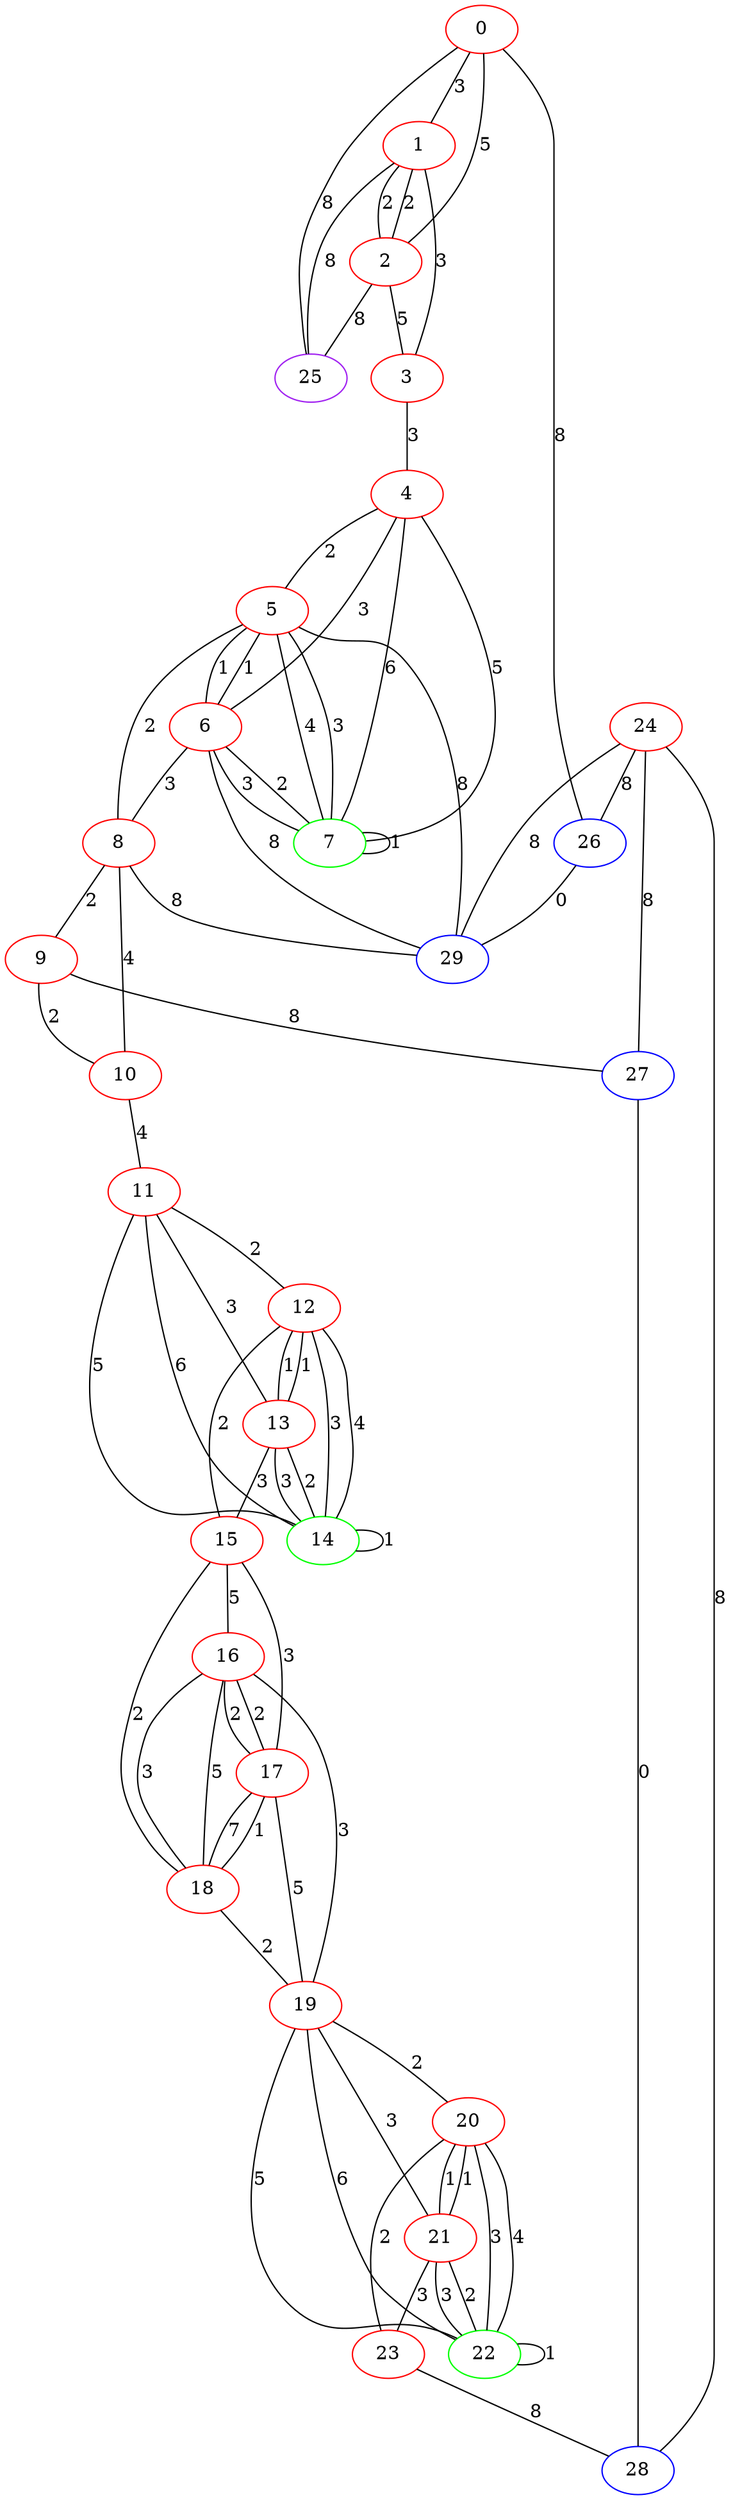 graph "" {
0 [color=red, weight=1];
1 [color=red, weight=1];
2 [color=red, weight=1];
3 [color=red, weight=1];
4 [color=red, weight=1];
5 [color=red, weight=1];
6 [color=red, weight=1];
7 [color=green, weight=2];
8 [color=red, weight=1];
9 [color=red, weight=1];
10 [color=red, weight=1];
11 [color=red, weight=1];
12 [color=red, weight=1];
13 [color=red, weight=1];
14 [color=green, weight=2];
15 [color=red, weight=1];
16 [color=red, weight=1];
17 [color=red, weight=1];
18 [color=red, weight=1];
19 [color=red, weight=1];
20 [color=red, weight=1];
21 [color=red, weight=1];
22 [color=green, weight=2];
23 [color=red, weight=1];
24 [color=red, weight=1];
25 [color=purple, weight=4];
26 [color=blue, weight=3];
27 [color=blue, weight=3];
28 [color=blue, weight=3];
29 [color=blue, weight=3];
0 -- 1  [key=0, label=3];
0 -- 2  [key=0, label=5];
0 -- 26  [key=0, label=8];
0 -- 25  [key=0, label=8];
1 -- 25  [key=0, label=8];
1 -- 2  [key=0, label=2];
1 -- 2  [key=1, label=2];
1 -- 3  [key=0, label=3];
2 -- 3  [key=0, label=5];
2 -- 25  [key=0, label=8];
3 -- 4  [key=0, label=3];
4 -- 5  [key=0, label=2];
4 -- 6  [key=0, label=3];
4 -- 7  [key=0, label=5];
4 -- 7  [key=1, label=6];
5 -- 8  [key=0, label=2];
5 -- 29  [key=0, label=8];
5 -- 6  [key=0, label=1];
5 -- 6  [key=1, label=1];
5 -- 7  [key=0, label=3];
5 -- 7  [key=1, label=4];
6 -- 8  [key=0, label=3];
6 -- 29  [key=0, label=8];
6 -- 7  [key=0, label=2];
6 -- 7  [key=1, label=3];
7 -- 7  [key=0, label=1];
8 -- 9  [key=0, label=2];
8 -- 10  [key=0, label=4];
8 -- 29  [key=0, label=8];
9 -- 10  [key=0, label=2];
9 -- 27  [key=0, label=8];
10 -- 11  [key=0, label=4];
11 -- 12  [key=0, label=2];
11 -- 13  [key=0, label=3];
11 -- 14  [key=0, label=5];
11 -- 14  [key=1, label=6];
12 -- 13  [key=0, label=1];
12 -- 13  [key=1, label=1];
12 -- 14  [key=0, label=3];
12 -- 14  [key=1, label=4];
12 -- 15  [key=0, label=2];
13 -- 14  [key=0, label=2];
13 -- 14  [key=1, label=3];
13 -- 15  [key=0, label=3];
14 -- 14  [key=0, label=1];
15 -- 16  [key=0, label=5];
15 -- 17  [key=0, label=3];
15 -- 18  [key=0, label=2];
16 -- 17  [key=0, label=2];
16 -- 17  [key=1, label=2];
16 -- 18  [key=0, label=3];
16 -- 18  [key=1, label=5];
16 -- 19  [key=0, label=3];
17 -- 18  [key=0, label=1];
17 -- 18  [key=1, label=7];
17 -- 19  [key=0, label=5];
18 -- 19  [key=0, label=2];
19 -- 20  [key=0, label=2];
19 -- 21  [key=0, label=3];
19 -- 22  [key=0, label=5];
19 -- 22  [key=1, label=6];
20 -- 21  [key=0, label=1];
20 -- 21  [key=1, label=1];
20 -- 22  [key=0, label=3];
20 -- 22  [key=1, label=4];
20 -- 23  [key=0, label=2];
21 -- 22  [key=0, label=2];
21 -- 22  [key=1, label=3];
21 -- 23  [key=0, label=3];
22 -- 22  [key=0, label=1];
23 -- 28  [key=0, label=8];
24 -- 26  [key=0, label=8];
24 -- 27  [key=0, label=8];
24 -- 28  [key=0, label=8];
24 -- 29  [key=0, label=8];
26 -- 29  [key=0, label=0];
27 -- 28  [key=0, label=0];
}
